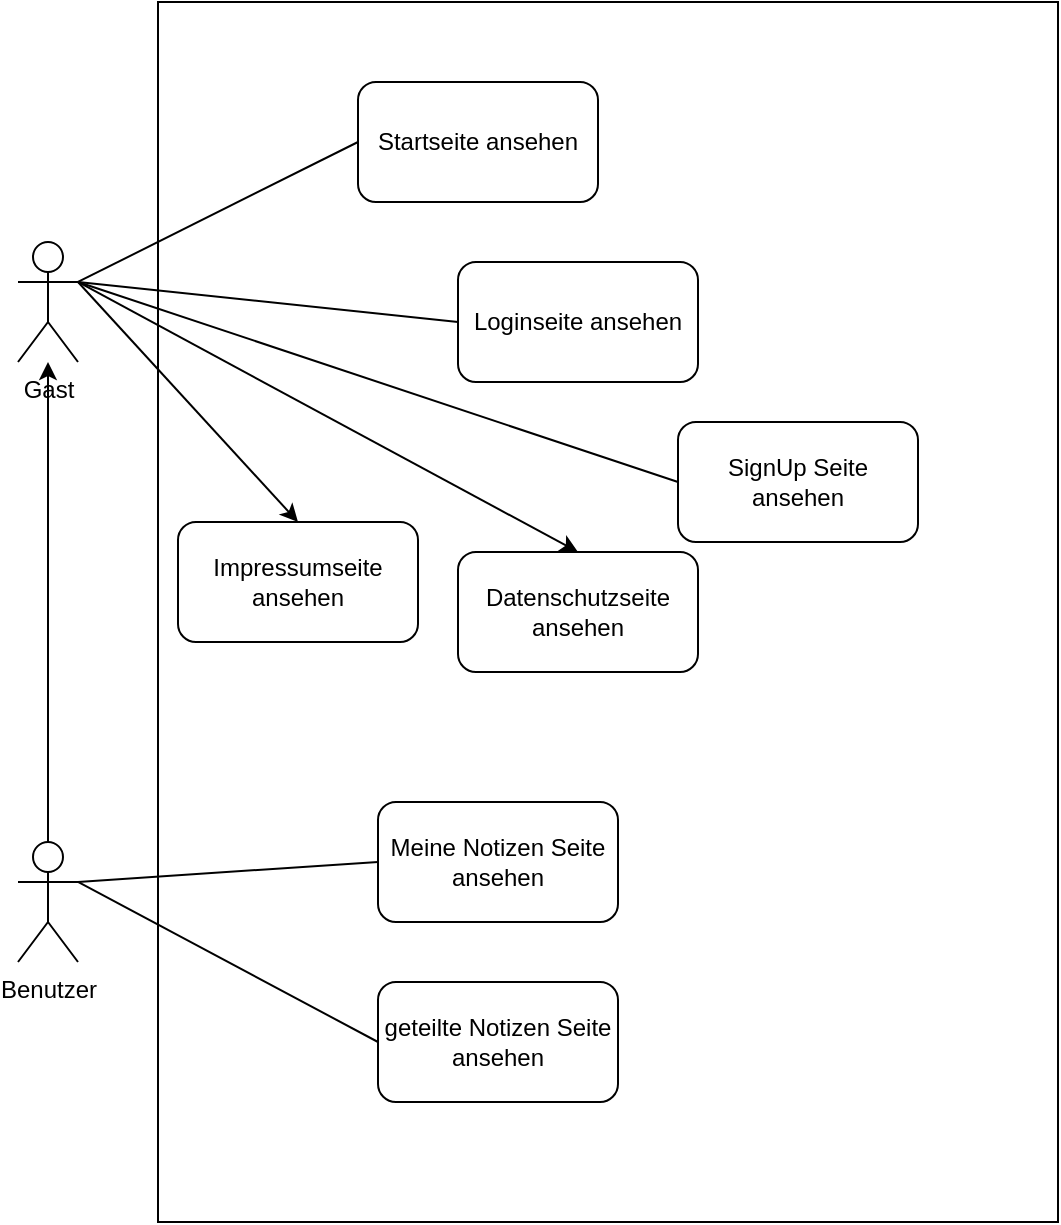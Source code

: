 <mxfile version="14.6.6" type="device" pages="4"><diagram id="n49J6hTjYwFBAWYWLiuJ" name="Page-1"><mxGraphModel dx="1422" dy="762" grid="1" gridSize="10" guides="1" tooltips="1" connect="1" arrows="1" fold="1" page="1" pageScale="1" pageWidth="827" pageHeight="1169" math="0" shadow="0"><root><mxCell id="0"/><mxCell id="1" parent="0"/><mxCell id="UQMc-QdxkiOfj-2O_xQ8-1" value="" style="rounded=0;whiteSpace=wrap;html=1;" vertex="1" parent="1"><mxGeometry x="160" y="160" width="450" height="610" as="geometry"/></mxCell><mxCell id="UQMc-QdxkiOfj-2O_xQ8-6" style="rounded=0;orthogonalLoop=1;jettySize=auto;html=1;exitX=1;exitY=0.333;exitDx=0;exitDy=0;exitPerimeter=0;entryX=0;entryY=0.5;entryDx=0;entryDy=0;endArrow=none;endFill=0;" edge="1" parent="1" source="UQMc-QdxkiOfj-2O_xQ8-2" target="UQMc-QdxkiOfj-2O_xQ8-3"><mxGeometry relative="1" as="geometry"/></mxCell><mxCell id="UQMc-QdxkiOfj-2O_xQ8-7" style="edgeStyle=none;rounded=0;orthogonalLoop=1;jettySize=auto;html=1;exitX=1;exitY=0.333;exitDx=0;exitDy=0;exitPerimeter=0;entryX=0;entryY=0.5;entryDx=0;entryDy=0;endArrow=none;endFill=0;" edge="1" parent="1" source="UQMc-QdxkiOfj-2O_xQ8-2" target="UQMc-QdxkiOfj-2O_xQ8-4"><mxGeometry relative="1" as="geometry"/></mxCell><mxCell id="UQMc-QdxkiOfj-2O_xQ8-9" style="edgeStyle=none;rounded=0;orthogonalLoop=1;jettySize=auto;html=1;exitX=1;exitY=0.333;exitDx=0;exitDy=0;exitPerimeter=0;entryX=0;entryY=0.5;entryDx=0;entryDy=0;endArrow=none;endFill=0;" edge="1" parent="1" source="UQMc-QdxkiOfj-2O_xQ8-2" target="UQMc-QdxkiOfj-2O_xQ8-5"><mxGeometry relative="1" as="geometry"/></mxCell><mxCell id="UQMc-QdxkiOfj-2O_xQ8-19" style="edgeStyle=none;rounded=0;orthogonalLoop=1;jettySize=auto;html=1;exitX=1;exitY=0.333;exitDx=0;exitDy=0;exitPerimeter=0;entryX=0.5;entryY=0;entryDx=0;entryDy=0;endArrow=classic;endFill=1;" edge="1" parent="1" source="UQMc-QdxkiOfj-2O_xQ8-2" target="UQMc-QdxkiOfj-2O_xQ8-18"><mxGeometry relative="1" as="geometry"/></mxCell><mxCell id="UQMc-QdxkiOfj-2O_xQ8-20" style="edgeStyle=none;rounded=0;orthogonalLoop=1;jettySize=auto;html=1;exitX=1;exitY=0.333;exitDx=0;exitDy=0;exitPerimeter=0;entryX=0.5;entryY=0;entryDx=0;entryDy=0;endArrow=classic;endFill=1;" edge="1" parent="1" source="UQMc-QdxkiOfj-2O_xQ8-2" target="UQMc-QdxkiOfj-2O_xQ8-17"><mxGeometry relative="1" as="geometry"/></mxCell><mxCell id="UQMc-QdxkiOfj-2O_xQ8-2" value="Gast" style="shape=umlActor;verticalLabelPosition=bottom;verticalAlign=top;html=1;outlineConnect=0;" vertex="1" parent="1"><mxGeometry x="90" y="280" width="30" height="60" as="geometry"/></mxCell><mxCell id="UQMc-QdxkiOfj-2O_xQ8-3" value="Startseite ansehen" style="rounded=1;whiteSpace=wrap;html=1;" vertex="1" parent="1"><mxGeometry x="260" y="200" width="120" height="60" as="geometry"/></mxCell><mxCell id="UQMc-QdxkiOfj-2O_xQ8-4" value="Loginseite ansehen" style="rounded=1;whiteSpace=wrap;html=1;" vertex="1" parent="1"><mxGeometry x="310" y="290" width="120" height="60" as="geometry"/></mxCell><mxCell id="UQMc-QdxkiOfj-2O_xQ8-5" value="SignUp Seite ansehen" style="rounded=1;whiteSpace=wrap;html=1;" vertex="1" parent="1"><mxGeometry x="420" y="370" width="120" height="60" as="geometry"/></mxCell><mxCell id="UQMc-QdxkiOfj-2O_xQ8-13" style="edgeStyle=none;rounded=0;orthogonalLoop=1;jettySize=auto;html=1;exitX=1;exitY=0.333;exitDx=0;exitDy=0;exitPerimeter=0;entryX=0;entryY=0.5;entryDx=0;entryDy=0;endArrow=none;endFill=0;" edge="1" parent="1" source="UQMc-QdxkiOfj-2O_xQ8-10" target="UQMc-QdxkiOfj-2O_xQ8-12"><mxGeometry relative="1" as="geometry"/></mxCell><mxCell id="UQMc-QdxkiOfj-2O_xQ8-14" style="edgeStyle=none;rounded=0;orthogonalLoop=1;jettySize=auto;html=1;exitX=1;exitY=0.333;exitDx=0;exitDy=0;exitPerimeter=0;entryX=0;entryY=0.5;entryDx=0;entryDy=0;endArrow=none;endFill=0;" edge="1" parent="1" source="UQMc-QdxkiOfj-2O_xQ8-10" target="UQMc-QdxkiOfj-2O_xQ8-11"><mxGeometry relative="1" as="geometry"/></mxCell><mxCell id="UQMc-QdxkiOfj-2O_xQ8-16" style="edgeStyle=none;rounded=0;orthogonalLoop=1;jettySize=auto;html=1;exitX=0.5;exitY=0;exitDx=0;exitDy=0;exitPerimeter=0;endArrow=classic;endFill=1;" edge="1" parent="1" source="UQMc-QdxkiOfj-2O_xQ8-10" target="UQMc-QdxkiOfj-2O_xQ8-2"><mxGeometry relative="1" as="geometry"/></mxCell><mxCell id="UQMc-QdxkiOfj-2O_xQ8-10" value="Benutzer" style="shape=umlActor;verticalLabelPosition=bottom;verticalAlign=top;html=1;outlineConnect=0;" vertex="1" parent="1"><mxGeometry x="90" y="580" width="30" height="60" as="geometry"/></mxCell><mxCell id="UQMc-QdxkiOfj-2O_xQ8-11" value="Meine Notizen Seite ansehen" style="rounded=1;whiteSpace=wrap;html=1;" vertex="1" parent="1"><mxGeometry x="270" y="560" width="120" height="60" as="geometry"/></mxCell><mxCell id="UQMc-QdxkiOfj-2O_xQ8-12" value="geteilte Notizen Seite ansehen" style="rounded=1;whiteSpace=wrap;html=1;" vertex="1" parent="1"><mxGeometry x="270" y="650" width="120" height="60" as="geometry"/></mxCell><mxCell id="UQMc-QdxkiOfj-2O_xQ8-17" value="Impressumseite ansehen" style="rounded=1;whiteSpace=wrap;html=1;" vertex="1" parent="1"><mxGeometry x="170" y="420" width="120" height="60" as="geometry"/></mxCell><mxCell id="UQMc-QdxkiOfj-2O_xQ8-18" value="Datenschutzseite ansehen" style="rounded=1;whiteSpace=wrap;html=1;" vertex="1" parent="1"><mxGeometry x="310" y="435" width="120" height="60" as="geometry"/></mxCell></root></mxGraphModel></diagram><diagram id="wbcpsTPQSvSUJvQ2aMcL" name="Page-2"><mxGraphModel dx="1422" dy="762" grid="1" gridSize="10" guides="1" tooltips="1" connect="1" arrows="1" fold="1" page="1" pageScale="1" pageWidth="827" pageHeight="1169" math="0" shadow="0"><root><mxCell id="NHsFzjZayrJ1FmCYB4zT-0"/><mxCell id="NHsFzjZayrJ1FmCYB4zT-1" parent="NHsFzjZayrJ1FmCYB4zT-0"/><mxCell id="NHsFzjZayrJ1FmCYB4zT-2" value="" style="rounded=0;whiteSpace=wrap;html=1;" vertex="1" parent="NHsFzjZayrJ1FmCYB4zT-1"><mxGeometry x="210" y="170" width="330" height="380" as="geometry"/></mxCell><mxCell id="NHsFzjZayrJ1FmCYB4zT-7" style="edgeStyle=none;rounded=0;orthogonalLoop=1;jettySize=auto;html=1;exitX=1;exitY=0.333;exitDx=0;exitDy=0;exitPerimeter=0;entryX=0;entryY=0.5;entryDx=0;entryDy=0;endArrow=none;endFill=0;" edge="1" parent="NHsFzjZayrJ1FmCYB4zT-1" source="NHsFzjZayrJ1FmCYB4zT-3" target="NHsFzjZayrJ1FmCYB4zT-4"><mxGeometry relative="1" as="geometry"/></mxCell><mxCell id="NHsFzjZayrJ1FmCYB4zT-9" style="edgeStyle=none;rounded=0;orthogonalLoop=1;jettySize=auto;html=1;exitX=1;exitY=0.333;exitDx=0;exitDy=0;exitPerimeter=0;entryX=0;entryY=0.5;entryDx=0;entryDy=0;endArrow=none;endFill=0;" edge="1" parent="NHsFzjZayrJ1FmCYB4zT-1" source="NHsFzjZayrJ1FmCYB4zT-3" target="NHsFzjZayrJ1FmCYB4zT-5"><mxGeometry relative="1" as="geometry"/></mxCell><mxCell id="NHsFzjZayrJ1FmCYB4zT-3" value="Gast" style="shape=umlActor;verticalLabelPosition=bottom;verticalAlign=top;html=1;outlineConnect=0;" vertex="1" parent="NHsFzjZayrJ1FmCYB4zT-1"><mxGeometry x="140" y="270" width="30" height="60" as="geometry"/></mxCell><mxCell id="NHsFzjZayrJ1FmCYB4zT-4" value="Login" style="rounded=1;whiteSpace=wrap;html=1;" vertex="1" parent="NHsFzjZayrJ1FmCYB4zT-1"><mxGeometry x="330" y="220" width="120" height="60" as="geometry"/></mxCell><mxCell id="NHsFzjZayrJ1FmCYB4zT-5" value="SignUp" style="rounded=1;whiteSpace=wrap;html=1;" vertex="1" parent="NHsFzjZayrJ1FmCYB4zT-1"><mxGeometry x="330" y="320" width="120" height="60" as="geometry"/></mxCell><mxCell id="NHsFzjZayrJ1FmCYB4zT-6" value="Logout" style="rounded=1;whiteSpace=wrap;html=1;" vertex="1" parent="NHsFzjZayrJ1FmCYB4zT-1"><mxGeometry x="330" y="440" width="120" height="60" as="geometry"/></mxCell><mxCell id="60T6NtQjUisGuY6mYK3S-1" style="edgeStyle=none;rounded=0;orthogonalLoop=1;jettySize=auto;html=1;exitX=1;exitY=0.333;exitDx=0;exitDy=0;exitPerimeter=0;entryX=0;entryY=0.5;entryDx=0;entryDy=0;endArrow=none;endFill=0;" edge="1" parent="NHsFzjZayrJ1FmCYB4zT-1" source="60T6NtQjUisGuY6mYK3S-0" target="NHsFzjZayrJ1FmCYB4zT-6"><mxGeometry relative="1" as="geometry"/></mxCell><mxCell id="60T6NtQjUisGuY6mYK3S-6" style="edgeStyle=none;rounded=0;orthogonalLoop=1;jettySize=auto;html=1;exitX=0.5;exitY=0;exitDx=0;exitDy=0;exitPerimeter=0;endArrow=classic;endFill=1;" edge="1" parent="NHsFzjZayrJ1FmCYB4zT-1" source="60T6NtQjUisGuY6mYK3S-0" target="NHsFzjZayrJ1FmCYB4zT-3"><mxGeometry relative="1" as="geometry"/></mxCell><mxCell id="60T6NtQjUisGuY6mYK3S-0" value="Benutzer" style="shape=umlActor;verticalLabelPosition=bottom;verticalAlign=top;html=1;outlineConnect=0;" vertex="1" parent="NHsFzjZayrJ1FmCYB4zT-1"><mxGeometry x="140" y="440" width="30" height="60" as="geometry"/></mxCell></root></mxGraphModel></diagram><diagram id="AUVuFpv_hQlqrs4KxIRK" name="Page-3"><mxGraphModel dx="1422" dy="762" grid="1" gridSize="10" guides="1" tooltips="1" connect="1" arrows="1" fold="1" page="1" pageScale="1" pageWidth="827" pageHeight="1169" math="0" shadow="0"><root><mxCell id="dLyj1z7IEWGpUApOeLSD-0"/><mxCell id="dLyj1z7IEWGpUApOeLSD-1" parent="dLyj1z7IEWGpUApOeLSD-0"/><mxCell id="dLyj1z7IEWGpUApOeLSD-2" value="" style="rounded=0;whiteSpace=wrap;html=1;" vertex="1" parent="dLyj1z7IEWGpUApOeLSD-1"><mxGeometry x="270" y="190" width="320" height="390" as="geometry"/></mxCell><mxCell id="dLyj1z7IEWGpUApOeLSD-3" value="Notiz hinzufügen" style="rounded=1;whiteSpace=wrap;html=1;" vertex="1" parent="dLyj1z7IEWGpUApOeLSD-1"><mxGeometry x="400" y="310" width="120" height="60" as="geometry"/></mxCell><mxCell id="dLyj1z7IEWGpUApOeLSD-4" value="Notiz ändern" style="rounded=1;whiteSpace=wrap;html=1;" vertex="1" parent="dLyj1z7IEWGpUApOeLSD-1"><mxGeometry x="410" y="390" width="120" height="60" as="geometry"/></mxCell><mxCell id="dLyj1z7IEWGpUApOeLSD-5" value="Notiz löschen" style="rounded=1;whiteSpace=wrap;html=1;" vertex="1" parent="dLyj1z7IEWGpUApOeLSD-1"><mxGeometry x="330" y="230" width="120" height="60" as="geometry"/></mxCell><mxCell id="dLyj1z7IEWGpUApOeLSD-7" style="edgeStyle=none;rounded=0;orthogonalLoop=1;jettySize=auto;html=1;exitX=1;exitY=0.333;exitDx=0;exitDy=0;exitPerimeter=0;entryX=0;entryY=0.5;entryDx=0;entryDy=0;endArrow=none;endFill=0;" edge="1" parent="dLyj1z7IEWGpUApOeLSD-1" source="dLyj1z7IEWGpUApOeLSD-6" target="dLyj1z7IEWGpUApOeLSD-5"><mxGeometry relative="1" as="geometry"/></mxCell><mxCell id="dLyj1z7IEWGpUApOeLSD-8" style="edgeStyle=none;rounded=0;orthogonalLoop=1;jettySize=auto;html=1;exitX=1;exitY=0.333;exitDx=0;exitDy=0;exitPerimeter=0;entryX=0;entryY=0.5;entryDx=0;entryDy=0;endArrow=none;endFill=0;" edge="1" parent="dLyj1z7IEWGpUApOeLSD-1" source="dLyj1z7IEWGpUApOeLSD-6" target="dLyj1z7IEWGpUApOeLSD-3"><mxGeometry relative="1" as="geometry"/></mxCell><mxCell id="dLyj1z7IEWGpUApOeLSD-9" style="edgeStyle=none;rounded=0;orthogonalLoop=1;jettySize=auto;html=1;exitX=1;exitY=0.333;exitDx=0;exitDy=0;exitPerimeter=0;entryX=0;entryY=0.5;entryDx=0;entryDy=0;endArrow=none;endFill=0;" edge="1" parent="dLyj1z7IEWGpUApOeLSD-1" source="dLyj1z7IEWGpUApOeLSD-6" target="dLyj1z7IEWGpUApOeLSD-4"><mxGeometry relative="1" as="geometry"/></mxCell><mxCell id="dLyj1z7IEWGpUApOeLSD-11" style="edgeStyle=none;rounded=0;orthogonalLoop=1;jettySize=auto;html=1;exitX=1;exitY=0.333;exitDx=0;exitDy=0;exitPerimeter=0;entryX=0;entryY=0.5;entryDx=0;entryDy=0;endArrow=none;endFill=0;" edge="1" parent="dLyj1z7IEWGpUApOeLSD-1" source="dLyj1z7IEWGpUApOeLSD-6" target="dLyj1z7IEWGpUApOeLSD-10"><mxGeometry relative="1" as="geometry"/></mxCell><mxCell id="dLyj1z7IEWGpUApOeLSD-6" value="Benutzer" style="shape=umlActor;verticalLabelPosition=bottom;verticalAlign=top;html=1;outlineConnect=0;" vertex="1" parent="dLyj1z7IEWGpUApOeLSD-1"><mxGeometry x="180" y="360" width="30" height="60" as="geometry"/></mxCell><mxCell id="dLyj1z7IEWGpUApOeLSD-10" value="Notiz teilen" style="rounded=1;whiteSpace=wrap;html=1;" vertex="1" parent="dLyj1z7IEWGpUApOeLSD-1"><mxGeometry x="320" y="480" width="120" height="60" as="geometry"/></mxCell></root></mxGraphModel></diagram><diagram id="0VSTBsh0yWSu4sACquXj" name="Page-4"><mxGraphModel dx="1422" dy="762" grid="1" gridSize="10" guides="1" tooltips="1" connect="1" arrows="1" fold="1" page="1" pageScale="1" pageWidth="827" pageHeight="1169" math="0" shadow="0"><root><mxCell id="rJuGUi8nuOYmUoM33n7x-0"/><mxCell id="rJuGUi8nuOYmUoM33n7x-1" parent="rJuGUi8nuOYmUoM33n7x-0"/><mxCell id="rJuGUi8nuOYmUoM33n7x-2" value="" style="rounded=0;whiteSpace=wrap;html=1;" vertex="1" parent="rJuGUi8nuOYmUoM33n7x-1"><mxGeometry x="260" y="230" width="280" height="330" as="geometry"/></mxCell><mxCell id="rJuGUi8nuOYmUoM33n7x-7" style="edgeStyle=none;rounded=0;orthogonalLoop=1;jettySize=auto;html=1;exitX=1;exitY=0.333;exitDx=0;exitDy=0;exitPerimeter=0;entryX=0;entryY=0.5;entryDx=0;entryDy=0;endArrow=none;endFill=0;" edge="1" parent="rJuGUi8nuOYmUoM33n7x-1" source="rJuGUi8nuOYmUoM33n7x-3" target="rJuGUi8nuOYmUoM33n7x-4"><mxGeometry relative="1" as="geometry"/></mxCell><mxCell id="rJuGUi8nuOYmUoM33n7x-8" style="edgeStyle=none;rounded=0;orthogonalLoop=1;jettySize=auto;html=1;exitX=1;exitY=0.333;exitDx=0;exitDy=0;exitPerimeter=0;entryX=0;entryY=0.5;entryDx=0;entryDy=0;endArrow=none;endFill=0;" edge="1" parent="rJuGUi8nuOYmUoM33n7x-1" source="rJuGUi8nuOYmUoM33n7x-3" target="rJuGUi8nuOYmUoM33n7x-6"><mxGeometry relative="1" as="geometry"/></mxCell><mxCell id="rJuGUi8nuOYmUoM33n7x-9" style="edgeStyle=none;rounded=0;orthogonalLoop=1;jettySize=auto;html=1;exitX=1;exitY=0.333;exitDx=0;exitDy=0;exitPerimeter=0;entryX=0;entryY=0.5;entryDx=0;entryDy=0;endArrow=none;endFill=0;" edge="1" parent="rJuGUi8nuOYmUoM33n7x-1" source="rJuGUi8nuOYmUoM33n7x-3" target="rJuGUi8nuOYmUoM33n7x-5"><mxGeometry relative="1" as="geometry"/></mxCell><mxCell id="rJuGUi8nuOYmUoM33n7x-3" value="Actor" style="shape=umlActor;verticalLabelPosition=bottom;verticalAlign=top;html=1;outlineConnect=0;" vertex="1" parent="rJuGUi8nuOYmUoM33n7x-1"><mxGeometry x="180" y="380" width="30" height="60" as="geometry"/></mxCell><mxCell id="rJuGUi8nuOYmUoM33n7x-4" value="Kategorie hinzufügen" style="rounded=1;whiteSpace=wrap;html=1;" vertex="1" parent="rJuGUi8nuOYmUoM33n7x-1"><mxGeometry x="340" y="270" width="120" height="60" as="geometry"/></mxCell><mxCell id="rJuGUi8nuOYmUoM33n7x-5" value="Kategorie löschen" style="rounded=1;whiteSpace=wrap;html=1;" vertex="1" parent="rJuGUi8nuOYmUoM33n7x-1"><mxGeometry x="340" y="440" width="120" height="60" as="geometry"/></mxCell><mxCell id="rJuGUi8nuOYmUoM33n7x-6" value="Kategorie Titel ändern" style="rounded=1;whiteSpace=wrap;html=1;" vertex="1" parent="rJuGUi8nuOYmUoM33n7x-1"><mxGeometry x="340" y="350" width="120" height="60" as="geometry"/></mxCell></root></mxGraphModel></diagram></mxfile>